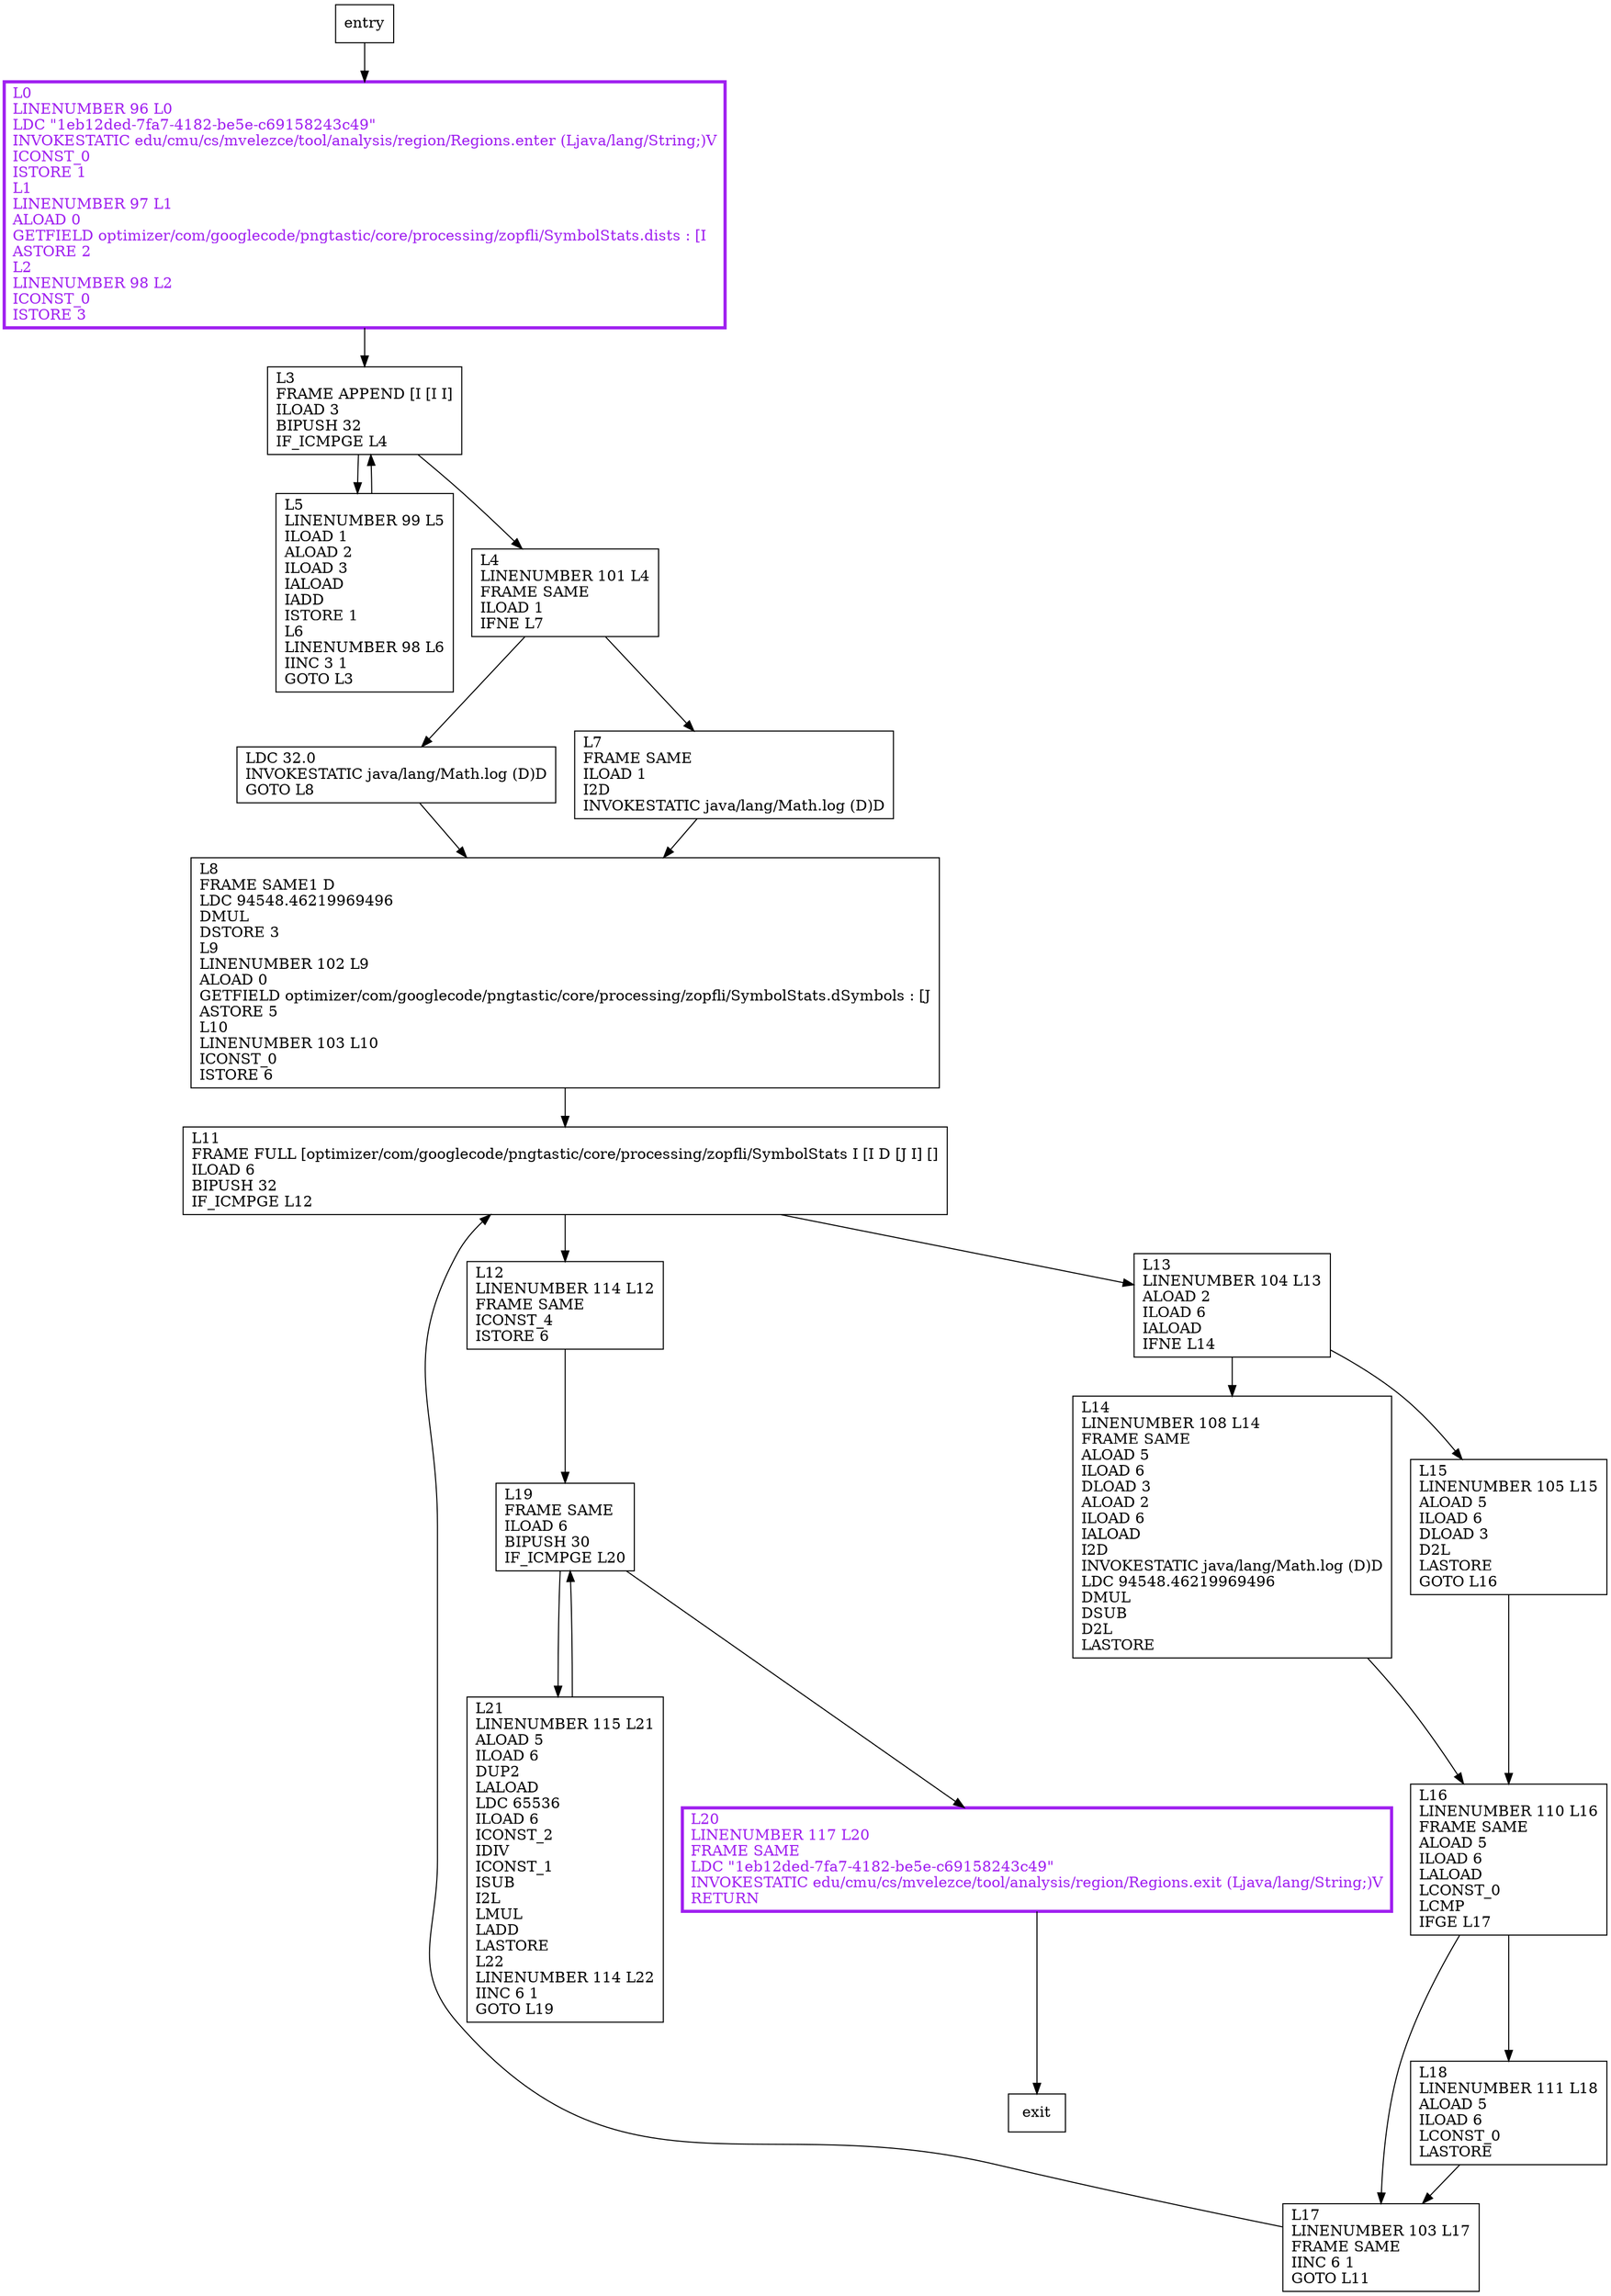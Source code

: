 digraph calculateDists {
node [shape=record];
294309744 [label="L8\lFRAME SAME1 D\lLDC 94548.46219969496\lDMUL\lDSTORE 3\lL9\lLINENUMBER 102 L9\lALOAD 0\lGETFIELD optimizer/com/googlecode/pngtastic/core/processing/zopfli/SymbolStats.dSymbols : [J\lASTORE 5\lL10\lLINENUMBER 103 L10\lICONST_0\lISTORE 6\l"];
1152991394 [label="L0\lLINENUMBER 96 L0\lLDC \"1eb12ded-7fa7-4182-be5e-c69158243c49\"\lINVOKESTATIC edu/cmu/cs/mvelezce/tool/analysis/region/Regions.enter (Ljava/lang/String;)V\lICONST_0\lISTORE 1\lL1\lLINENUMBER 97 L1\lALOAD 0\lGETFIELD optimizer/com/googlecode/pngtastic/core/processing/zopfli/SymbolStats.dists : [I\lASTORE 2\lL2\lLINENUMBER 98 L2\lICONST_0\lISTORE 3\l"];
1657009494 [label="L20\lLINENUMBER 117 L20\lFRAME SAME\lLDC \"1eb12ded-7fa7-4182-be5e-c69158243c49\"\lINVOKESTATIC edu/cmu/cs/mvelezce/tool/analysis/region/Regions.exit (Ljava/lang/String;)V\lRETURN\l"];
1918203718 [label="L12\lLINENUMBER 114 L12\lFRAME SAME\lICONST_4\lISTORE 6\l"];
122461713 [label="L3\lFRAME APPEND [I [I I]\lILOAD 3\lBIPUSH 32\lIF_ICMPGE L4\l"];
345142475 [label="LDC 32.0\lINVOKESTATIC java/lang/Math.log (D)D\lGOTO L8\l"];
259144923 [label="L14\lLINENUMBER 108 L14\lFRAME SAME\lALOAD 5\lILOAD 6\lDLOAD 3\lALOAD 2\lILOAD 6\lIALOAD\lI2D\lINVOKESTATIC java/lang/Math.log (D)D\lLDC 94548.46219969496\lDMUL\lDSUB\lD2L\lLASTORE\l"];
754853679 [label="L21\lLINENUMBER 115 L21\lALOAD 5\lILOAD 6\lDUP2\lLALOAD\lLDC 65536\lILOAD 6\lICONST_2\lIDIV\lICONST_1\lISUB\lI2L\lLMUL\lLADD\lLASTORE\lL22\lLINENUMBER 114 L22\lIINC 6 1\lGOTO L19\l"];
1878871053 [label="L5\lLINENUMBER 99 L5\lILOAD 1\lALOAD 2\lILOAD 3\lIALOAD\lIADD\lISTORE 1\lL6\lLINENUMBER 98 L6\lIINC 3 1\lGOTO L3\l"];
301085187 [label="L16\lLINENUMBER 110 L16\lFRAME SAME\lALOAD 5\lILOAD 6\lLALOAD\lLCONST_0\lLCMP\lIFGE L17\l"];
1212453642 [label="L15\lLINENUMBER 105 L15\lALOAD 5\lILOAD 6\lDLOAD 3\lD2L\lLASTORE\lGOTO L16\l"];
146875684 [label="L13\lLINENUMBER 104 L13\lALOAD 2\lILOAD 6\lIALOAD\lIFNE L14\l"];
270261532 [label="L17\lLINENUMBER 103 L17\lFRAME SAME\lIINC 6 1\lGOTO L11\l"];
244428576 [label="L18\lLINENUMBER 111 L18\lALOAD 5\lILOAD 6\lLCONST_0\lLASTORE\l"];
885339784 [label="L4\lLINENUMBER 101 L4\lFRAME SAME\lILOAD 1\lIFNE L7\l"];
167670282 [label="L7\lFRAME SAME\lILOAD 1\lI2D\lINVOKESTATIC java/lang/Math.log (D)D\l"];
798319935 [label="L19\lFRAME SAME\lILOAD 6\lBIPUSH 30\lIF_ICMPGE L20\l"];
1646375227 [label="L11\lFRAME FULL [optimizer/com/googlecode/pngtastic/core/processing/zopfli/SymbolStats I [I D [J I] []\lILOAD 6\lBIPUSH 32\lIF_ICMPGE L12\l"];
entry;
exit;
294309744 -> 1646375227;
1152991394 -> 122461713;
1657009494 -> exit;
1918203718 -> 798319935;
122461713 -> 1878871053;
122461713 -> 885339784;
345142475 -> 294309744;
259144923 -> 301085187;
754853679 -> 798319935;
entry -> 1152991394;
1878871053 -> 122461713;
301085187 -> 270261532;
301085187 -> 244428576;
1212453642 -> 301085187;
146875684 -> 1212453642;
146875684 -> 259144923;
270261532 -> 1646375227;
244428576 -> 270261532;
885339784 -> 345142475;
885339784 -> 167670282;
167670282 -> 294309744;
798319935 -> 754853679;
798319935 -> 1657009494;
1646375227 -> 1918203718;
1646375227 -> 146875684;
1152991394[fontcolor="purple", penwidth=3, color="purple"];
1657009494[fontcolor="purple", penwidth=3, color="purple"];
}
